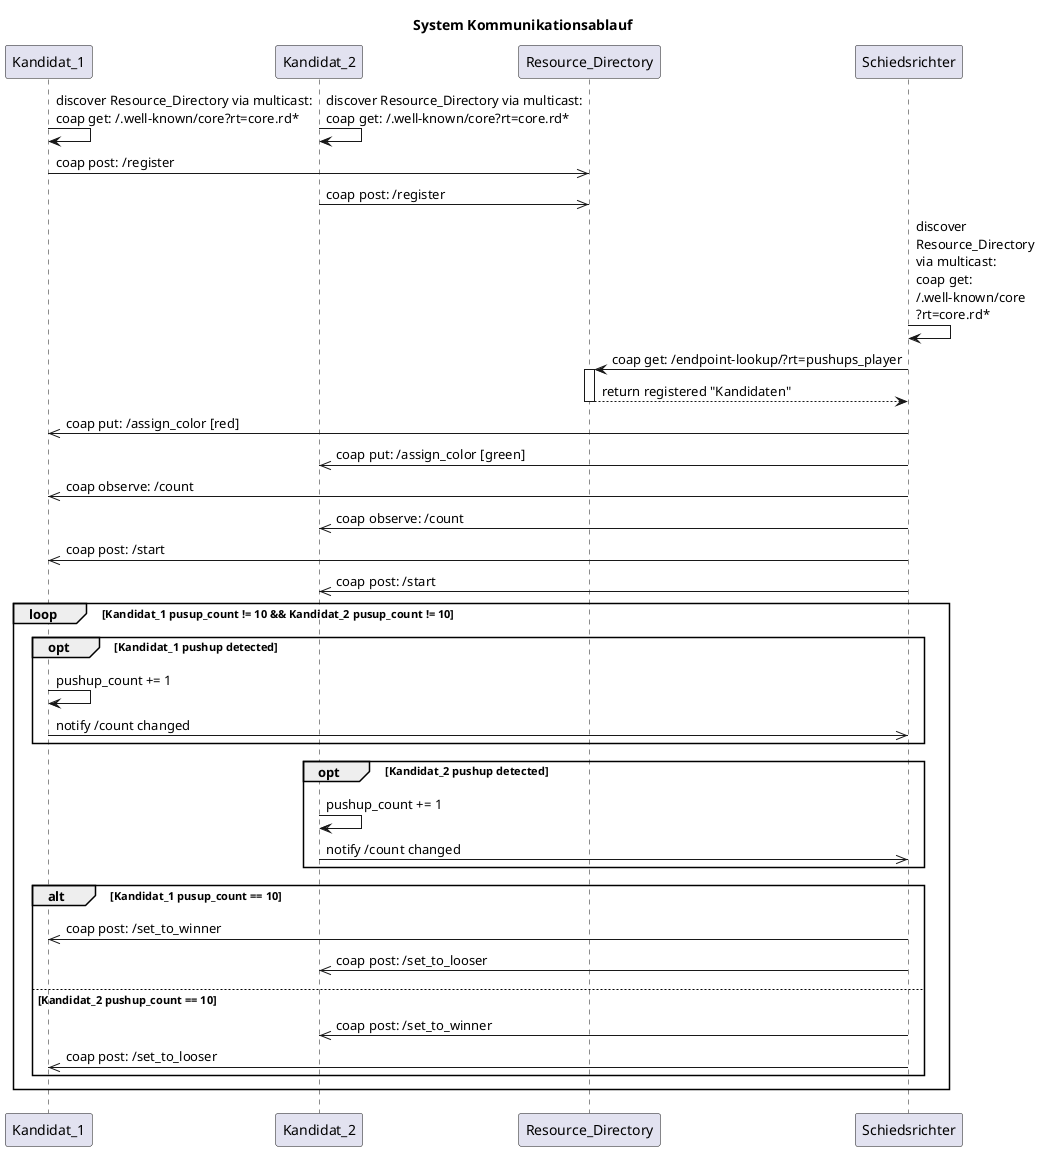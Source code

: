 @startuml Kommunikation
title System Kommunikationsablauf

participant Kandidat_1
participant Kandidat_2
participant Resource_Directory
participant Schiedsrichter

!pragma teoz true
Kandidat_1 -> Kandidat_1: discover Resource_Directory via multicast:\ncoap get: /.well-known/core?rt=core.rd*
&Kandidat_2 -> Kandidat_2: discover Resource_Directory via multicast:\ncoap get: /.well-known/core?rt=core.rd*
Kandidat_1 ->> Resource_Directory: coap post: /register
Kandidat_2 ->> Resource_Directory: coap post: /register
Schiedsrichter -> Schiedsrichter: discover\nResource_Directory\nvia multicast:\ncoap get:\n/.well-known/core\n?rt=core.rd*
Schiedsrichter -> Resource_Directory: coap get: /endpoint-lookup/?rt=pushups_player
activate Resource_Directory
Resource_Directory --> Schiedsrichter: return registered "Kandidaten"
deactivate Resource_Directory
Schiedsrichter ->> Kandidat_1: coap put: /assign_color [red]
Schiedsrichter ->> Kandidat_2: coap put: /assign_color [green]
Schiedsrichter ->> Kandidat_1: coap observe: /count
Schiedsrichter ->> Kandidat_2: coap observe: /count
Schiedsrichter ->> Kandidat_1: coap post: /start
Schiedsrichter ->> Kandidat_2: coap post: /start
loop Kandidat_1 pusup_count != 10 && Kandidat_2 pusup_count != 10
    opt Kandidat_1 pushup detected
        Kandidat_1 -> Kandidat_1: pushup_count += 1
        Kandidat_1 ->> Schiedsrichter: notify /count changed
    end
    opt Kandidat_2 pushup detected
        Kandidat_2 -> Kandidat_2: pushup_count += 1
        Kandidat_2 ->> Schiedsrichter: notify /count changed
    end
    alt Kandidat_1 pusup_count == 10
        Schiedsrichter ->> Kandidat_1: coap post: /set_to_winner
        Schiedsrichter ->> Kandidat_2: coap post: /set_to_looser
    else Kandidat_2 pushup_count == 10
        Schiedsrichter ->> Kandidat_2: coap post: /set_to_winner
        Schiedsrichter ->> Kandidat_1: coap post: /set_to_looser
    end
end
@enduml
